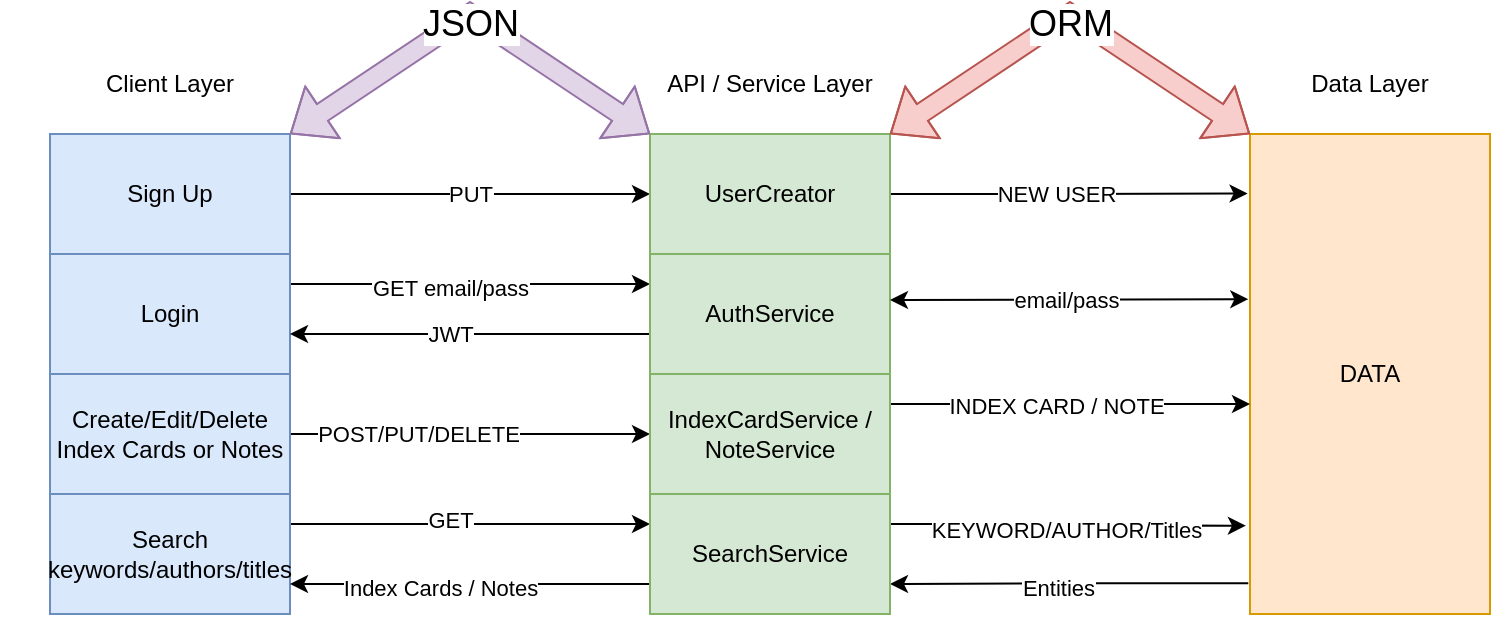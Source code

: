 <mxfile version="21.7.5" type="github">
  <diagram name="Page-1" id="esTV7xym8zQcMRI_eHIH">
    <mxGraphModel dx="819" dy="433" grid="1" gridSize="10" guides="1" tooltips="1" connect="1" arrows="1" fold="1" page="1" pageScale="1" pageWidth="850" pageHeight="1100" background="#ffffff" math="0" shadow="0">
      <root>
        <mxCell id="0" />
        <mxCell id="1" parent="0" />
        <mxCell id="GYA_C9YwGoG80Jhkw-GN-1" value="" style="rounded=0;whiteSpace=wrap;html=1;fillColor=#dae8fc;strokeColor=#6c8ebf;" parent="1" vertex="1">
          <mxGeometry x="40" y="160" width="120" height="240" as="geometry" />
        </mxCell>
        <mxCell id="GYA_C9YwGoG80Jhkw-GN-2" value="" style="rounded=0;whiteSpace=wrap;html=1;fillColor=#d5e8d4;strokeColor=#82b366;" parent="1" vertex="1">
          <mxGeometry x="340" y="160" width="120" height="240" as="geometry" />
        </mxCell>
        <mxCell id="GYA_C9YwGoG80Jhkw-GN-53" style="edgeStyle=orthogonalEdgeStyle;rounded=0;orthogonalLoop=1;jettySize=auto;html=1;entryX=1;entryY=0.75;entryDx=0;entryDy=0;exitX=-0.007;exitY=0.936;exitDx=0;exitDy=0;exitPerimeter=0;" parent="1" source="GYA_C9YwGoG80Jhkw-GN-3" target="GYA_C9YwGoG80Jhkw-GN-48" edge="1">
          <mxGeometry relative="1" as="geometry">
            <mxPoint x="630" y="385" as="sourcePoint" />
          </mxGeometry>
        </mxCell>
        <mxCell id="GYA_C9YwGoG80Jhkw-GN-54" value="Entities" style="edgeLabel;html=1;align=center;verticalAlign=middle;resizable=0;points=[];" parent="GYA_C9YwGoG80Jhkw-GN-53" vertex="1" connectable="0">
          <mxGeometry x="0.072" y="2" relative="1" as="geometry">
            <mxPoint as="offset" />
          </mxGeometry>
        </mxCell>
        <mxCell id="GYA_C9YwGoG80Jhkw-GN-3" value="DATA" style="rounded=0;whiteSpace=wrap;html=1;fillColor=#ffe6cc;strokeColor=#d79b00;" parent="1" vertex="1">
          <mxGeometry x="640" y="160" width="120" height="240" as="geometry" />
        </mxCell>
        <mxCell id="GYA_C9YwGoG80Jhkw-GN-9" style="edgeStyle=orthogonalEdgeStyle;rounded=0;orthogonalLoop=1;jettySize=auto;html=1;entryX=0;entryY=0.5;entryDx=0;entryDy=0;" parent="1" source="GYA_C9YwGoG80Jhkw-GN-5" target="GYA_C9YwGoG80Jhkw-GN-7" edge="1">
          <mxGeometry relative="1" as="geometry" />
        </mxCell>
        <mxCell id="GYA_C9YwGoG80Jhkw-GN-11" value="PUT" style="edgeLabel;html=1;align=center;verticalAlign=middle;resizable=0;points=[];" parent="GYA_C9YwGoG80Jhkw-GN-9" vertex="1" connectable="0">
          <mxGeometry x="0.195" y="-3" relative="1" as="geometry">
            <mxPoint x="-18" y="-3" as="offset" />
          </mxGeometry>
        </mxCell>
        <mxCell id="GYA_C9YwGoG80Jhkw-GN-5" value="Sign Up" style="rounded=0;whiteSpace=wrap;html=1;fillColor=#dae8fc;strokeColor=#6c8ebf;" parent="1" vertex="1">
          <mxGeometry x="40" y="160" width="120" height="60" as="geometry" />
        </mxCell>
        <mxCell id="GYA_C9YwGoG80Jhkw-GN-10" style="edgeStyle=orthogonalEdgeStyle;rounded=0;orthogonalLoop=1;jettySize=auto;html=1;entryX=-0.01;entryY=0.124;entryDx=0;entryDy=0;entryPerimeter=0;" parent="1" source="GYA_C9YwGoG80Jhkw-GN-7" edge="1" target="GYA_C9YwGoG80Jhkw-GN-3">
          <mxGeometry relative="1" as="geometry">
            <mxPoint x="650.0" y="190" as="targetPoint" />
          </mxGeometry>
        </mxCell>
        <mxCell id="GYA_C9YwGoG80Jhkw-GN-12" value="NEW USER" style="edgeLabel;html=1;align=center;verticalAlign=middle;resizable=0;points=[];" parent="GYA_C9YwGoG80Jhkw-GN-10" vertex="1" connectable="0">
          <mxGeometry x="0.408" y="-1" relative="1" as="geometry">
            <mxPoint x="-43" y="-1" as="offset" />
          </mxGeometry>
        </mxCell>
        <mxCell id="GYA_C9YwGoG80Jhkw-GN-7" value="UserCreator" style="rounded=0;whiteSpace=wrap;html=1;fillColor=#d5e8d4;strokeColor=#82b366;" parent="1" vertex="1">
          <mxGeometry x="340" y="160" width="120" height="60" as="geometry" />
        </mxCell>
        <mxCell id="GYA_C9YwGoG80Jhkw-GN-20" style="edgeStyle=orthogonalEdgeStyle;rounded=0;orthogonalLoop=1;jettySize=auto;html=1;exitX=1;exitY=0.25;exitDx=0;exitDy=0;entryX=0;entryY=0.25;entryDx=0;entryDy=0;" parent="1" source="GYA_C9YwGoG80Jhkw-GN-13" target="GYA_C9YwGoG80Jhkw-GN-15" edge="1">
          <mxGeometry relative="1" as="geometry" />
        </mxCell>
        <mxCell id="GYA_C9YwGoG80Jhkw-GN-21" value="GET email/pass" style="edgeLabel;html=1;align=center;verticalAlign=middle;resizable=0;points=[];" parent="GYA_C9YwGoG80Jhkw-GN-20" vertex="1" connectable="0">
          <mxGeometry x="0.195" y="-2" relative="1" as="geometry">
            <mxPoint x="-28" as="offset" />
          </mxGeometry>
        </mxCell>
        <mxCell id="GYA_C9YwGoG80Jhkw-GN-13" value="Login" style="rounded=0;whiteSpace=wrap;html=1;fillColor=#dae8fc;strokeColor=#6c8ebf;" parent="1" vertex="1">
          <mxGeometry x="40" y="220" width="120" height="60" as="geometry" />
        </mxCell>
        <mxCell id="GYA_C9YwGoG80Jhkw-GN-26" style="edgeStyle=orthogonalEdgeStyle;rounded=0;orthogonalLoop=1;jettySize=auto;html=1;exitX=0;exitY=0.5;exitDx=0;exitDy=0;entryX=1;entryY=0.5;entryDx=0;entryDy=0;" parent="1" edge="1">
          <mxGeometry relative="1" as="geometry">
            <mxPoint x="340" y="260" as="sourcePoint" />
            <mxPoint x="160" y="260" as="targetPoint" />
            <Array as="points">
              <mxPoint x="300" y="260" />
              <mxPoint x="300" y="260" />
            </Array>
          </mxGeometry>
        </mxCell>
        <mxCell id="GYA_C9YwGoG80Jhkw-GN-27" value="JWT" style="edgeLabel;html=1;align=center;verticalAlign=middle;resizable=0;points=[];" parent="GYA_C9YwGoG80Jhkw-GN-26" vertex="1" connectable="0">
          <mxGeometry x="-0.21" y="1" relative="1" as="geometry">
            <mxPoint x="-29" y="-1" as="offset" />
          </mxGeometry>
        </mxCell>
        <mxCell id="GYA_C9YwGoG80Jhkw-GN-15" value="AuthService" style="rounded=0;whiteSpace=wrap;html=1;fillColor=#d5e8d4;strokeColor=#82b366;" parent="1" vertex="1">
          <mxGeometry x="340" y="220" width="120" height="60" as="geometry" />
        </mxCell>
        <mxCell id="GYA_C9YwGoG80Jhkw-GN-43" style="edgeStyle=orthogonalEdgeStyle;rounded=0;orthogonalLoop=1;jettySize=auto;html=1;exitX=1;exitY=0.25;exitDx=0;exitDy=0;entryX=0;entryY=0.5;entryDx=0;entryDy=0;" parent="1" source="GYA_C9YwGoG80Jhkw-GN-28" target="GYA_C9YwGoG80Jhkw-GN-38" edge="1">
          <mxGeometry relative="1" as="geometry">
            <Array as="points">
              <mxPoint x="160" y="310" />
            </Array>
            <mxPoint x="330" y="310" as="targetPoint" />
          </mxGeometry>
        </mxCell>
        <mxCell id="GYA_C9YwGoG80Jhkw-GN-44" value="POST/PUT/DELETE" style="edgeLabel;html=1;align=center;verticalAlign=middle;resizable=0;points=[];" parent="GYA_C9YwGoG80Jhkw-GN-43" vertex="1" connectable="0">
          <mxGeometry x="-0.188" relative="1" as="geometry">
            <mxPoint as="offset" />
          </mxGeometry>
        </mxCell>
        <mxCell id="GYA_C9YwGoG80Jhkw-GN-28" value="Create/Edit/Delete Index Cards or Notes" style="rounded=0;whiteSpace=wrap;html=1;fillColor=#dae8fc;strokeColor=#6c8ebf;" parent="1" vertex="1">
          <mxGeometry x="40" y="280" width="120" height="60" as="geometry" />
        </mxCell>
        <mxCell id="GYA_C9YwGoG80Jhkw-GN-47" style="edgeStyle=orthogonalEdgeStyle;rounded=0;orthogonalLoop=1;jettySize=auto;html=1;exitX=1;exitY=0.25;exitDx=0;exitDy=0;entryX=0;entryY=0.25;entryDx=0;entryDy=0;" parent="1" source="GYA_C9YwGoG80Jhkw-GN-37" target="GYA_C9YwGoG80Jhkw-GN-48" edge="1">
          <mxGeometry relative="1" as="geometry" />
        </mxCell>
        <mxCell id="GYA_C9YwGoG80Jhkw-GN-49" value="GET" style="edgeLabel;html=1;align=center;verticalAlign=middle;resizable=0;points=[];" parent="GYA_C9YwGoG80Jhkw-GN-47" vertex="1" connectable="0">
          <mxGeometry x="-0.32" y="2" relative="1" as="geometry">
            <mxPoint x="19" as="offset" />
          </mxGeometry>
        </mxCell>
        <mxCell id="GYA_C9YwGoG80Jhkw-GN-37" value="Search keywords/authors/titles" style="rounded=0;whiteSpace=wrap;html=1;fillColor=#dae8fc;strokeColor=#6c8ebf;" parent="1" vertex="1">
          <mxGeometry x="40" y="340" width="120" height="60" as="geometry" />
        </mxCell>
        <mxCell id="GYA_C9YwGoG80Jhkw-GN-45" style="edgeStyle=orthogonalEdgeStyle;rounded=0;orthogonalLoop=1;jettySize=auto;html=1;exitX=1;exitY=0.25;exitDx=0;exitDy=0;" parent="1" source="GYA_C9YwGoG80Jhkw-GN-38" edge="1">
          <mxGeometry relative="1" as="geometry">
            <mxPoint x="640" y="295" as="targetPoint" />
          </mxGeometry>
        </mxCell>
        <mxCell id="GYA_C9YwGoG80Jhkw-GN-46" value="INDEX CARD / NOTE" style="edgeLabel;html=1;align=center;verticalAlign=middle;resizable=0;points=[];" parent="GYA_C9YwGoG80Jhkw-GN-45" vertex="1" connectable="0">
          <mxGeometry x="-0.077" y="-1" relative="1" as="geometry">
            <mxPoint x="-1" as="offset" />
          </mxGeometry>
        </mxCell>
        <mxCell id="GYA_C9YwGoG80Jhkw-GN-38" value="IndexCardService / NoteService" style="rounded=0;whiteSpace=wrap;html=1;fillColor=#d5e8d4;strokeColor=#82b366;" parent="1" vertex="1">
          <mxGeometry x="340" y="280" width="120" height="60" as="geometry" />
        </mxCell>
        <mxCell id="GYA_C9YwGoG80Jhkw-GN-40" value="" style="endArrow=classic;startArrow=classic;html=1;rounded=0;entryX=-0.007;entryY=0.344;entryDx=0;entryDy=0;entryPerimeter=0;exitX=1;exitY=0.383;exitDx=0;exitDy=0;exitPerimeter=0;" parent="1" source="GYA_C9YwGoG80Jhkw-GN-15" target="GYA_C9YwGoG80Jhkw-GN-3" edge="1">
          <mxGeometry width="50" height="50" relative="1" as="geometry">
            <mxPoint x="470" y="260" as="sourcePoint" />
            <mxPoint x="520" y="210" as="targetPoint" />
          </mxGeometry>
        </mxCell>
        <mxCell id="GYA_C9YwGoG80Jhkw-GN-41" value="email/pass" style="edgeLabel;html=1;align=center;verticalAlign=middle;resizable=0;points=[];" parent="GYA_C9YwGoG80Jhkw-GN-40" vertex="1" connectable="0">
          <mxGeometry x="-0.018" relative="1" as="geometry">
            <mxPoint as="offset" />
          </mxGeometry>
        </mxCell>
        <mxCell id="GYA_C9YwGoG80Jhkw-GN-50" style="edgeStyle=orthogonalEdgeStyle;rounded=0;orthogonalLoop=1;jettySize=auto;html=1;exitX=1;exitY=0.25;exitDx=0;exitDy=0;entryX=-0.017;entryY=0.816;entryDx=0;entryDy=0;entryPerimeter=0;" parent="1" source="GYA_C9YwGoG80Jhkw-GN-48" target="GYA_C9YwGoG80Jhkw-GN-3" edge="1">
          <mxGeometry relative="1" as="geometry">
            <Array as="points">
              <mxPoint x="555" y="355" />
              <mxPoint x="555" y="358" />
              <mxPoint x="610" y="358" />
              <mxPoint x="610" y="356" />
            </Array>
          </mxGeometry>
        </mxCell>
        <mxCell id="GYA_C9YwGoG80Jhkw-GN-51" value="KEYWORD/AUTHOR/Titles" style="edgeLabel;html=1;align=center;verticalAlign=middle;resizable=0;points=[];" parent="GYA_C9YwGoG80Jhkw-GN-50" vertex="1" connectable="0">
          <mxGeometry x="-0.308" y="-3" relative="1" as="geometry">
            <mxPoint x="24" as="offset" />
          </mxGeometry>
        </mxCell>
        <mxCell id="AJudFD-fse0J_YpzwpUK-5" style="edgeStyle=orthogonalEdgeStyle;rounded=0;orthogonalLoop=1;jettySize=auto;html=1;exitX=0;exitY=0.75;exitDx=0;exitDy=0;entryX=1;entryY=0.75;entryDx=0;entryDy=0;" edge="1" parent="1" source="GYA_C9YwGoG80Jhkw-GN-48" target="GYA_C9YwGoG80Jhkw-GN-37">
          <mxGeometry relative="1" as="geometry" />
        </mxCell>
        <mxCell id="AJudFD-fse0J_YpzwpUK-6" value="Index Cards / Notes" style="edgeLabel;html=1;align=center;verticalAlign=middle;resizable=0;points=[];" vertex="1" connectable="0" parent="AJudFD-fse0J_YpzwpUK-5">
          <mxGeometry x="0.165" y="2" relative="1" as="geometry">
            <mxPoint as="offset" />
          </mxGeometry>
        </mxCell>
        <mxCell id="GYA_C9YwGoG80Jhkw-GN-48" value="SearchService" style="rounded=0;whiteSpace=wrap;html=1;fillColor=#d5e8d4;strokeColor=#82b366;" parent="1" vertex="1">
          <mxGeometry x="340" y="340" width="120" height="60" as="geometry" />
        </mxCell>
        <mxCell id="AJudFD-fse0J_YpzwpUK-1" value="Client Layer" style="text;html=1;strokeColor=none;fillColor=none;align=center;verticalAlign=middle;whiteSpace=wrap;rounded=0;" vertex="1" parent="1">
          <mxGeometry x="15" y="120" width="170" height="30" as="geometry" />
        </mxCell>
        <mxCell id="AJudFD-fse0J_YpzwpUK-2" value="API / Service Layer" style="text;html=1;strokeColor=none;fillColor=none;align=center;verticalAlign=middle;whiteSpace=wrap;rounded=0;" vertex="1" parent="1">
          <mxGeometry x="340" y="120" width="120" height="30" as="geometry" />
        </mxCell>
        <mxCell id="AJudFD-fse0J_YpzwpUK-3" value="Data Layer" style="text;html=1;strokeColor=none;fillColor=none;align=center;verticalAlign=middle;whiteSpace=wrap;rounded=0;" vertex="1" parent="1">
          <mxGeometry x="640" y="120" width="120" height="30" as="geometry" />
        </mxCell>
        <mxCell id="AJudFD-fse0J_YpzwpUK-9" value="" style="shape=flexArrow;endArrow=classic;startArrow=classic;html=1;rounded=0;entryX=0;entryY=0;entryDx=0;entryDy=0;fillColor=#e1d5e7;strokeColor=#9673a6;" edge="1" parent="1" target="GYA_C9YwGoG80Jhkw-GN-7">
          <mxGeometry width="100" height="100" relative="1" as="geometry">
            <mxPoint x="160" y="160" as="sourcePoint" />
            <mxPoint x="260" y="60" as="targetPoint" />
            <Array as="points">
              <mxPoint x="250" y="100" />
            </Array>
          </mxGeometry>
        </mxCell>
        <mxCell id="AJudFD-fse0J_YpzwpUK-10" value="JSON" style="edgeLabel;html=1;align=center;verticalAlign=middle;resizable=0;points=[];fontSize=18;" vertex="1" connectable="0" parent="AJudFD-fse0J_YpzwpUK-9">
          <mxGeometry x="0.026" y="-4" relative="1" as="geometry">
            <mxPoint as="offset" />
          </mxGeometry>
        </mxCell>
        <mxCell id="AJudFD-fse0J_YpzwpUK-11" value="" style="shape=flexArrow;endArrow=classic;startArrow=classic;html=1;rounded=0;entryX=0;entryY=0;entryDx=0;entryDy=0;fillColor=#f8cecc;strokeColor=#b85450;" edge="1" parent="1">
          <mxGeometry width="100" height="100" relative="1" as="geometry">
            <mxPoint x="460" y="160" as="sourcePoint" />
            <mxPoint x="640" y="160" as="targetPoint" />
            <Array as="points">
              <mxPoint x="550" y="100" />
            </Array>
          </mxGeometry>
        </mxCell>
        <mxCell id="AJudFD-fse0J_YpzwpUK-12" value="ORM" style="edgeLabel;html=1;align=center;verticalAlign=middle;resizable=0;points=[];fontSize=18;" vertex="1" connectable="0" parent="AJudFD-fse0J_YpzwpUK-11">
          <mxGeometry x="0.026" y="-4" relative="1" as="geometry">
            <mxPoint as="offset" />
          </mxGeometry>
        </mxCell>
        <mxCell id="AJudFD-fse0J_YpzwpUK-13" style="edgeStyle=orthogonalEdgeStyle;rounded=0;orthogonalLoop=1;jettySize=auto;html=1;exitX=0.5;exitY=1;exitDx=0;exitDy=0;" edge="1" parent="1" source="GYA_C9YwGoG80Jhkw-GN-1" target="GYA_C9YwGoG80Jhkw-GN-1">
          <mxGeometry relative="1" as="geometry" />
        </mxCell>
        <mxCell id="AJudFD-fse0J_YpzwpUK-14" style="edgeStyle=orthogonalEdgeStyle;rounded=0;orthogonalLoop=1;jettySize=auto;html=1;exitX=0.5;exitY=1;exitDx=0;exitDy=0;" edge="1" parent="1" source="GYA_C9YwGoG80Jhkw-GN-3" target="GYA_C9YwGoG80Jhkw-GN-3">
          <mxGeometry relative="1" as="geometry" />
        </mxCell>
      </root>
    </mxGraphModel>
  </diagram>
</mxfile>
